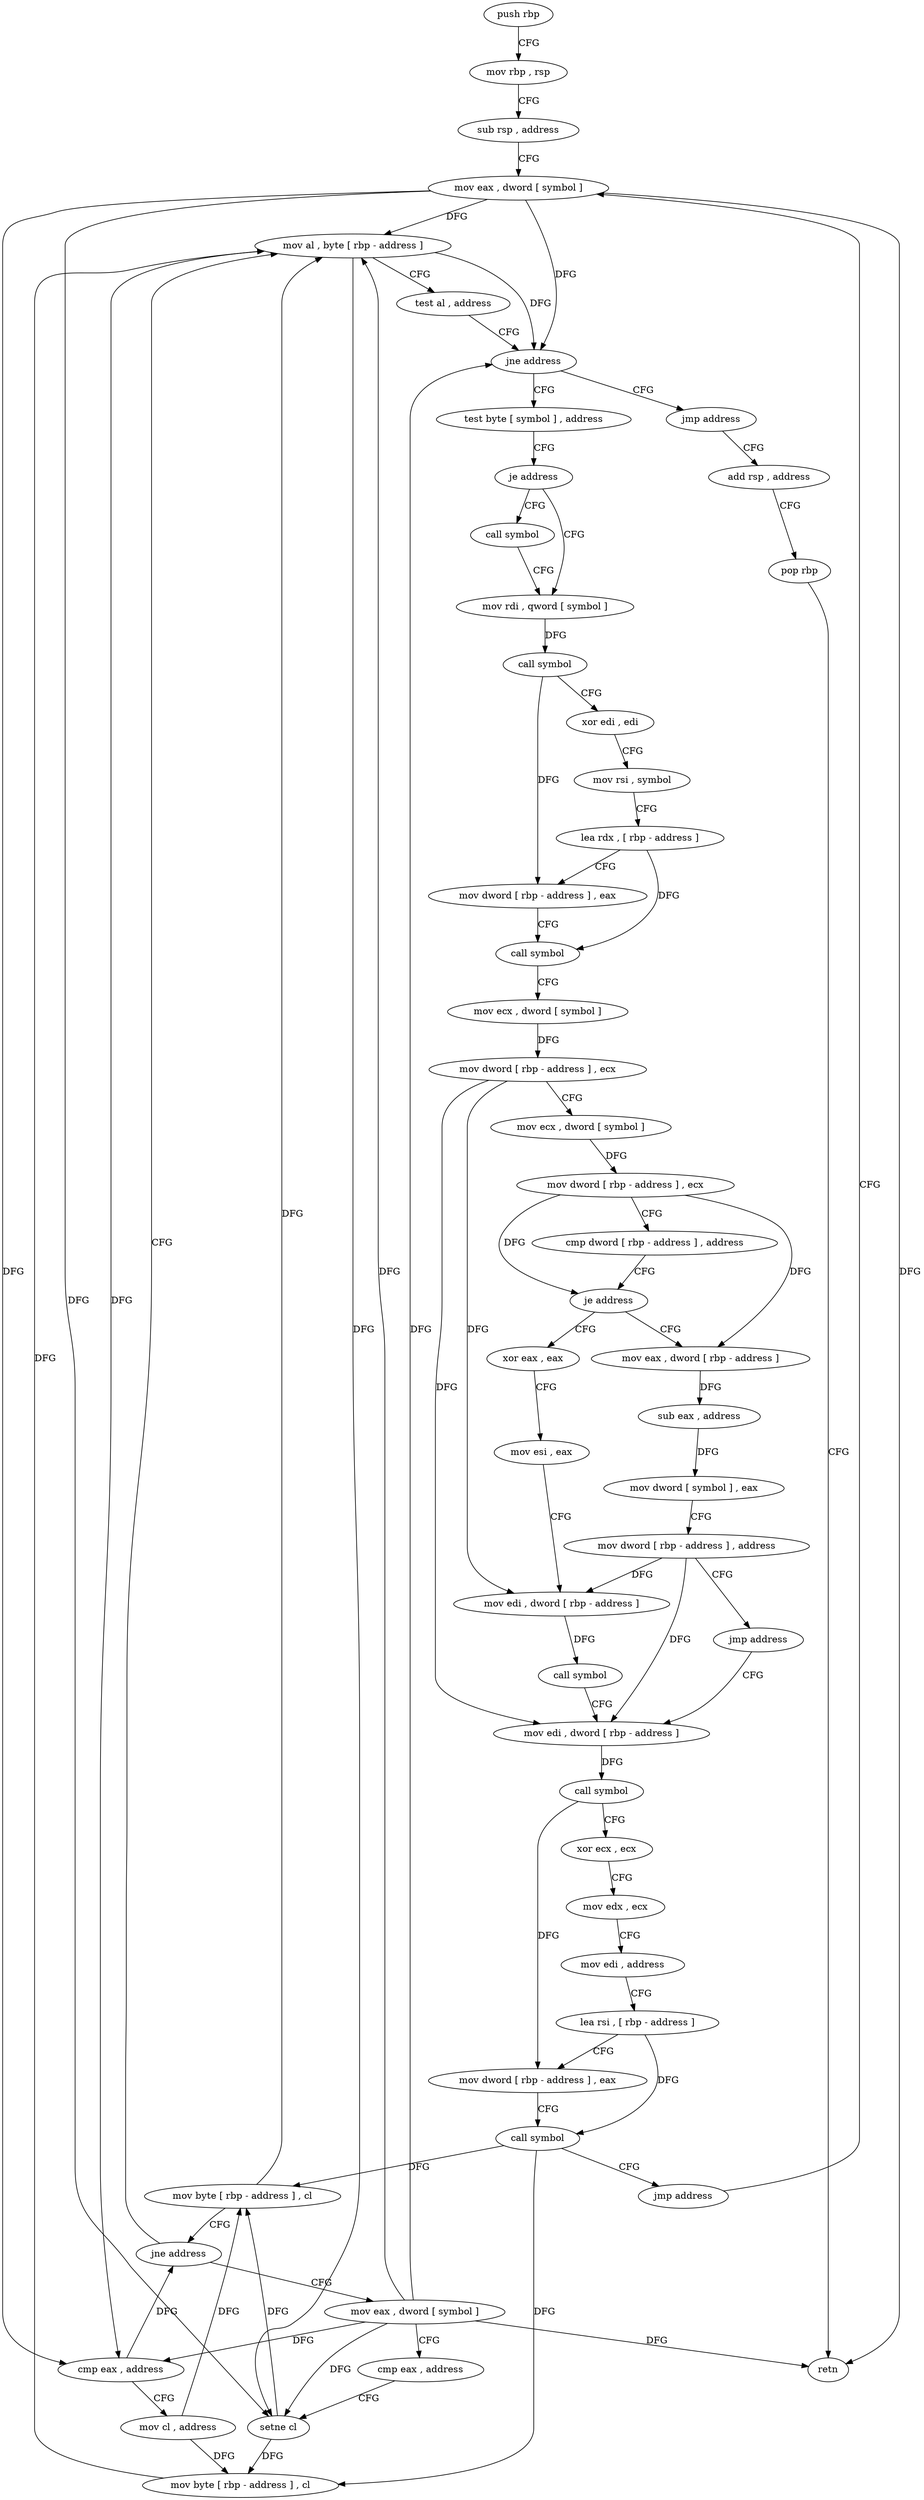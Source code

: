 digraph "func" {
"4230640" [label = "push rbp" ]
"4230641" [label = "mov rbp , rsp" ]
"4230644" [label = "sub rsp , address" ]
"4230651" [label = "mov eax , dword [ symbol ]" ]
"4230694" [label = "mov al , byte [ rbp - address ]" ]
"4230700" [label = "test al , address" ]
"4230702" [label = "jne address" ]
"4230713" [label = "test byte [ symbol ] , address" ]
"4230708" [label = "jmp address" ]
"4230675" [label = "mov eax , dword [ symbol ]" ]
"4230682" [label = "cmp eax , address" ]
"4230685" [label = "setne cl" ]
"4230688" [label = "mov byte [ rbp - address ] , cl" ]
"4230721" [label = "je address" ]
"4230732" [label = "mov rdi , qword [ symbol ]" ]
"4230727" [label = "call symbol" ]
"4230882" [label = "add rsp , address" ]
"4230740" [label = "call symbol" ]
"4230745" [label = "xor edi , edi" ]
"4230747" [label = "mov rsi , symbol" ]
"4230757" [label = "lea rdx , [ rbp - address ]" ]
"4230764" [label = "mov dword [ rbp - address ] , eax" ]
"4230770" [label = "call symbol" ]
"4230775" [label = "mov ecx , dword [ symbol ]" ]
"4230782" [label = "mov dword [ rbp - address ] , ecx" ]
"4230785" [label = "mov ecx , dword [ symbol ]" ]
"4230792" [label = "mov dword [ rbp - address ] , ecx" ]
"4230795" [label = "cmp dword [ rbp - address ] , address" ]
"4230799" [label = "je address" ]
"4230830" [label = "xor eax , eax" ]
"4230805" [label = "mov eax , dword [ rbp - address ]" ]
"4230889" [label = "pop rbp" ]
"4230890" [label = "retn" ]
"4230832" [label = "mov esi , eax" ]
"4230834" [label = "mov edi , dword [ rbp - address ]" ]
"4230837" [label = "call symbol" ]
"4230842" [label = "mov edi , dword [ rbp - address ]" ]
"4230808" [label = "sub eax , address" ]
"4230811" [label = "mov dword [ symbol ] , eax" ]
"4230818" [label = "mov dword [ rbp - address ] , address" ]
"4230825" [label = "jmp address" ]
"4230658" [label = "cmp eax , address" ]
"4230661" [label = "mov cl , address" ]
"4230663" [label = "mov byte [ rbp - address ] , cl" ]
"4230669" [label = "jne address" ]
"4230845" [label = "call symbol" ]
"4230850" [label = "xor ecx , ecx" ]
"4230852" [label = "mov edx , ecx" ]
"4230854" [label = "mov edi , address" ]
"4230859" [label = "lea rsi , [ rbp - address ]" ]
"4230866" [label = "mov dword [ rbp - address ] , eax" ]
"4230872" [label = "call symbol" ]
"4230877" [label = "jmp address" ]
"4230640" -> "4230641" [ label = "CFG" ]
"4230641" -> "4230644" [ label = "CFG" ]
"4230644" -> "4230651" [ label = "CFG" ]
"4230651" -> "4230658" [ label = "DFG" ]
"4230651" -> "4230694" [ label = "DFG" ]
"4230651" -> "4230702" [ label = "DFG" ]
"4230651" -> "4230685" [ label = "DFG" ]
"4230651" -> "4230890" [ label = "DFG" ]
"4230694" -> "4230700" [ label = "CFG" ]
"4230694" -> "4230658" [ label = "DFG" ]
"4230694" -> "4230702" [ label = "DFG" ]
"4230694" -> "4230685" [ label = "DFG" ]
"4230700" -> "4230702" [ label = "CFG" ]
"4230702" -> "4230713" [ label = "CFG" ]
"4230702" -> "4230708" [ label = "CFG" ]
"4230713" -> "4230721" [ label = "CFG" ]
"4230708" -> "4230882" [ label = "CFG" ]
"4230675" -> "4230682" [ label = "CFG" ]
"4230675" -> "4230658" [ label = "DFG" ]
"4230675" -> "4230702" [ label = "DFG" ]
"4230675" -> "4230694" [ label = "DFG" ]
"4230675" -> "4230685" [ label = "DFG" ]
"4230675" -> "4230890" [ label = "DFG" ]
"4230682" -> "4230685" [ label = "CFG" ]
"4230685" -> "4230688" [ label = "DFG" ]
"4230685" -> "4230663" [ label = "DFG" ]
"4230688" -> "4230694" [ label = "DFG" ]
"4230721" -> "4230732" [ label = "CFG" ]
"4230721" -> "4230727" [ label = "CFG" ]
"4230732" -> "4230740" [ label = "DFG" ]
"4230727" -> "4230732" [ label = "CFG" ]
"4230882" -> "4230889" [ label = "CFG" ]
"4230740" -> "4230745" [ label = "CFG" ]
"4230740" -> "4230764" [ label = "DFG" ]
"4230745" -> "4230747" [ label = "CFG" ]
"4230747" -> "4230757" [ label = "CFG" ]
"4230757" -> "4230764" [ label = "CFG" ]
"4230757" -> "4230770" [ label = "DFG" ]
"4230764" -> "4230770" [ label = "CFG" ]
"4230770" -> "4230775" [ label = "CFG" ]
"4230775" -> "4230782" [ label = "DFG" ]
"4230782" -> "4230785" [ label = "CFG" ]
"4230782" -> "4230834" [ label = "DFG" ]
"4230782" -> "4230842" [ label = "DFG" ]
"4230785" -> "4230792" [ label = "DFG" ]
"4230792" -> "4230795" [ label = "CFG" ]
"4230792" -> "4230799" [ label = "DFG" ]
"4230792" -> "4230805" [ label = "DFG" ]
"4230795" -> "4230799" [ label = "CFG" ]
"4230799" -> "4230830" [ label = "CFG" ]
"4230799" -> "4230805" [ label = "CFG" ]
"4230830" -> "4230832" [ label = "CFG" ]
"4230805" -> "4230808" [ label = "DFG" ]
"4230889" -> "4230890" [ label = "CFG" ]
"4230832" -> "4230834" [ label = "CFG" ]
"4230834" -> "4230837" [ label = "DFG" ]
"4230837" -> "4230842" [ label = "CFG" ]
"4230842" -> "4230845" [ label = "DFG" ]
"4230808" -> "4230811" [ label = "DFG" ]
"4230811" -> "4230818" [ label = "CFG" ]
"4230818" -> "4230825" [ label = "CFG" ]
"4230818" -> "4230834" [ label = "DFG" ]
"4230818" -> "4230842" [ label = "DFG" ]
"4230825" -> "4230842" [ label = "CFG" ]
"4230658" -> "4230661" [ label = "CFG" ]
"4230658" -> "4230669" [ label = "DFG" ]
"4230661" -> "4230663" [ label = "DFG" ]
"4230661" -> "4230688" [ label = "DFG" ]
"4230663" -> "4230669" [ label = "CFG" ]
"4230663" -> "4230694" [ label = "DFG" ]
"4230669" -> "4230694" [ label = "CFG" ]
"4230669" -> "4230675" [ label = "CFG" ]
"4230845" -> "4230850" [ label = "CFG" ]
"4230845" -> "4230866" [ label = "DFG" ]
"4230850" -> "4230852" [ label = "CFG" ]
"4230852" -> "4230854" [ label = "CFG" ]
"4230854" -> "4230859" [ label = "CFG" ]
"4230859" -> "4230866" [ label = "CFG" ]
"4230859" -> "4230872" [ label = "DFG" ]
"4230866" -> "4230872" [ label = "CFG" ]
"4230872" -> "4230877" [ label = "CFG" ]
"4230872" -> "4230663" [ label = "DFG" ]
"4230872" -> "4230688" [ label = "DFG" ]
"4230877" -> "4230651" [ label = "CFG" ]
}
